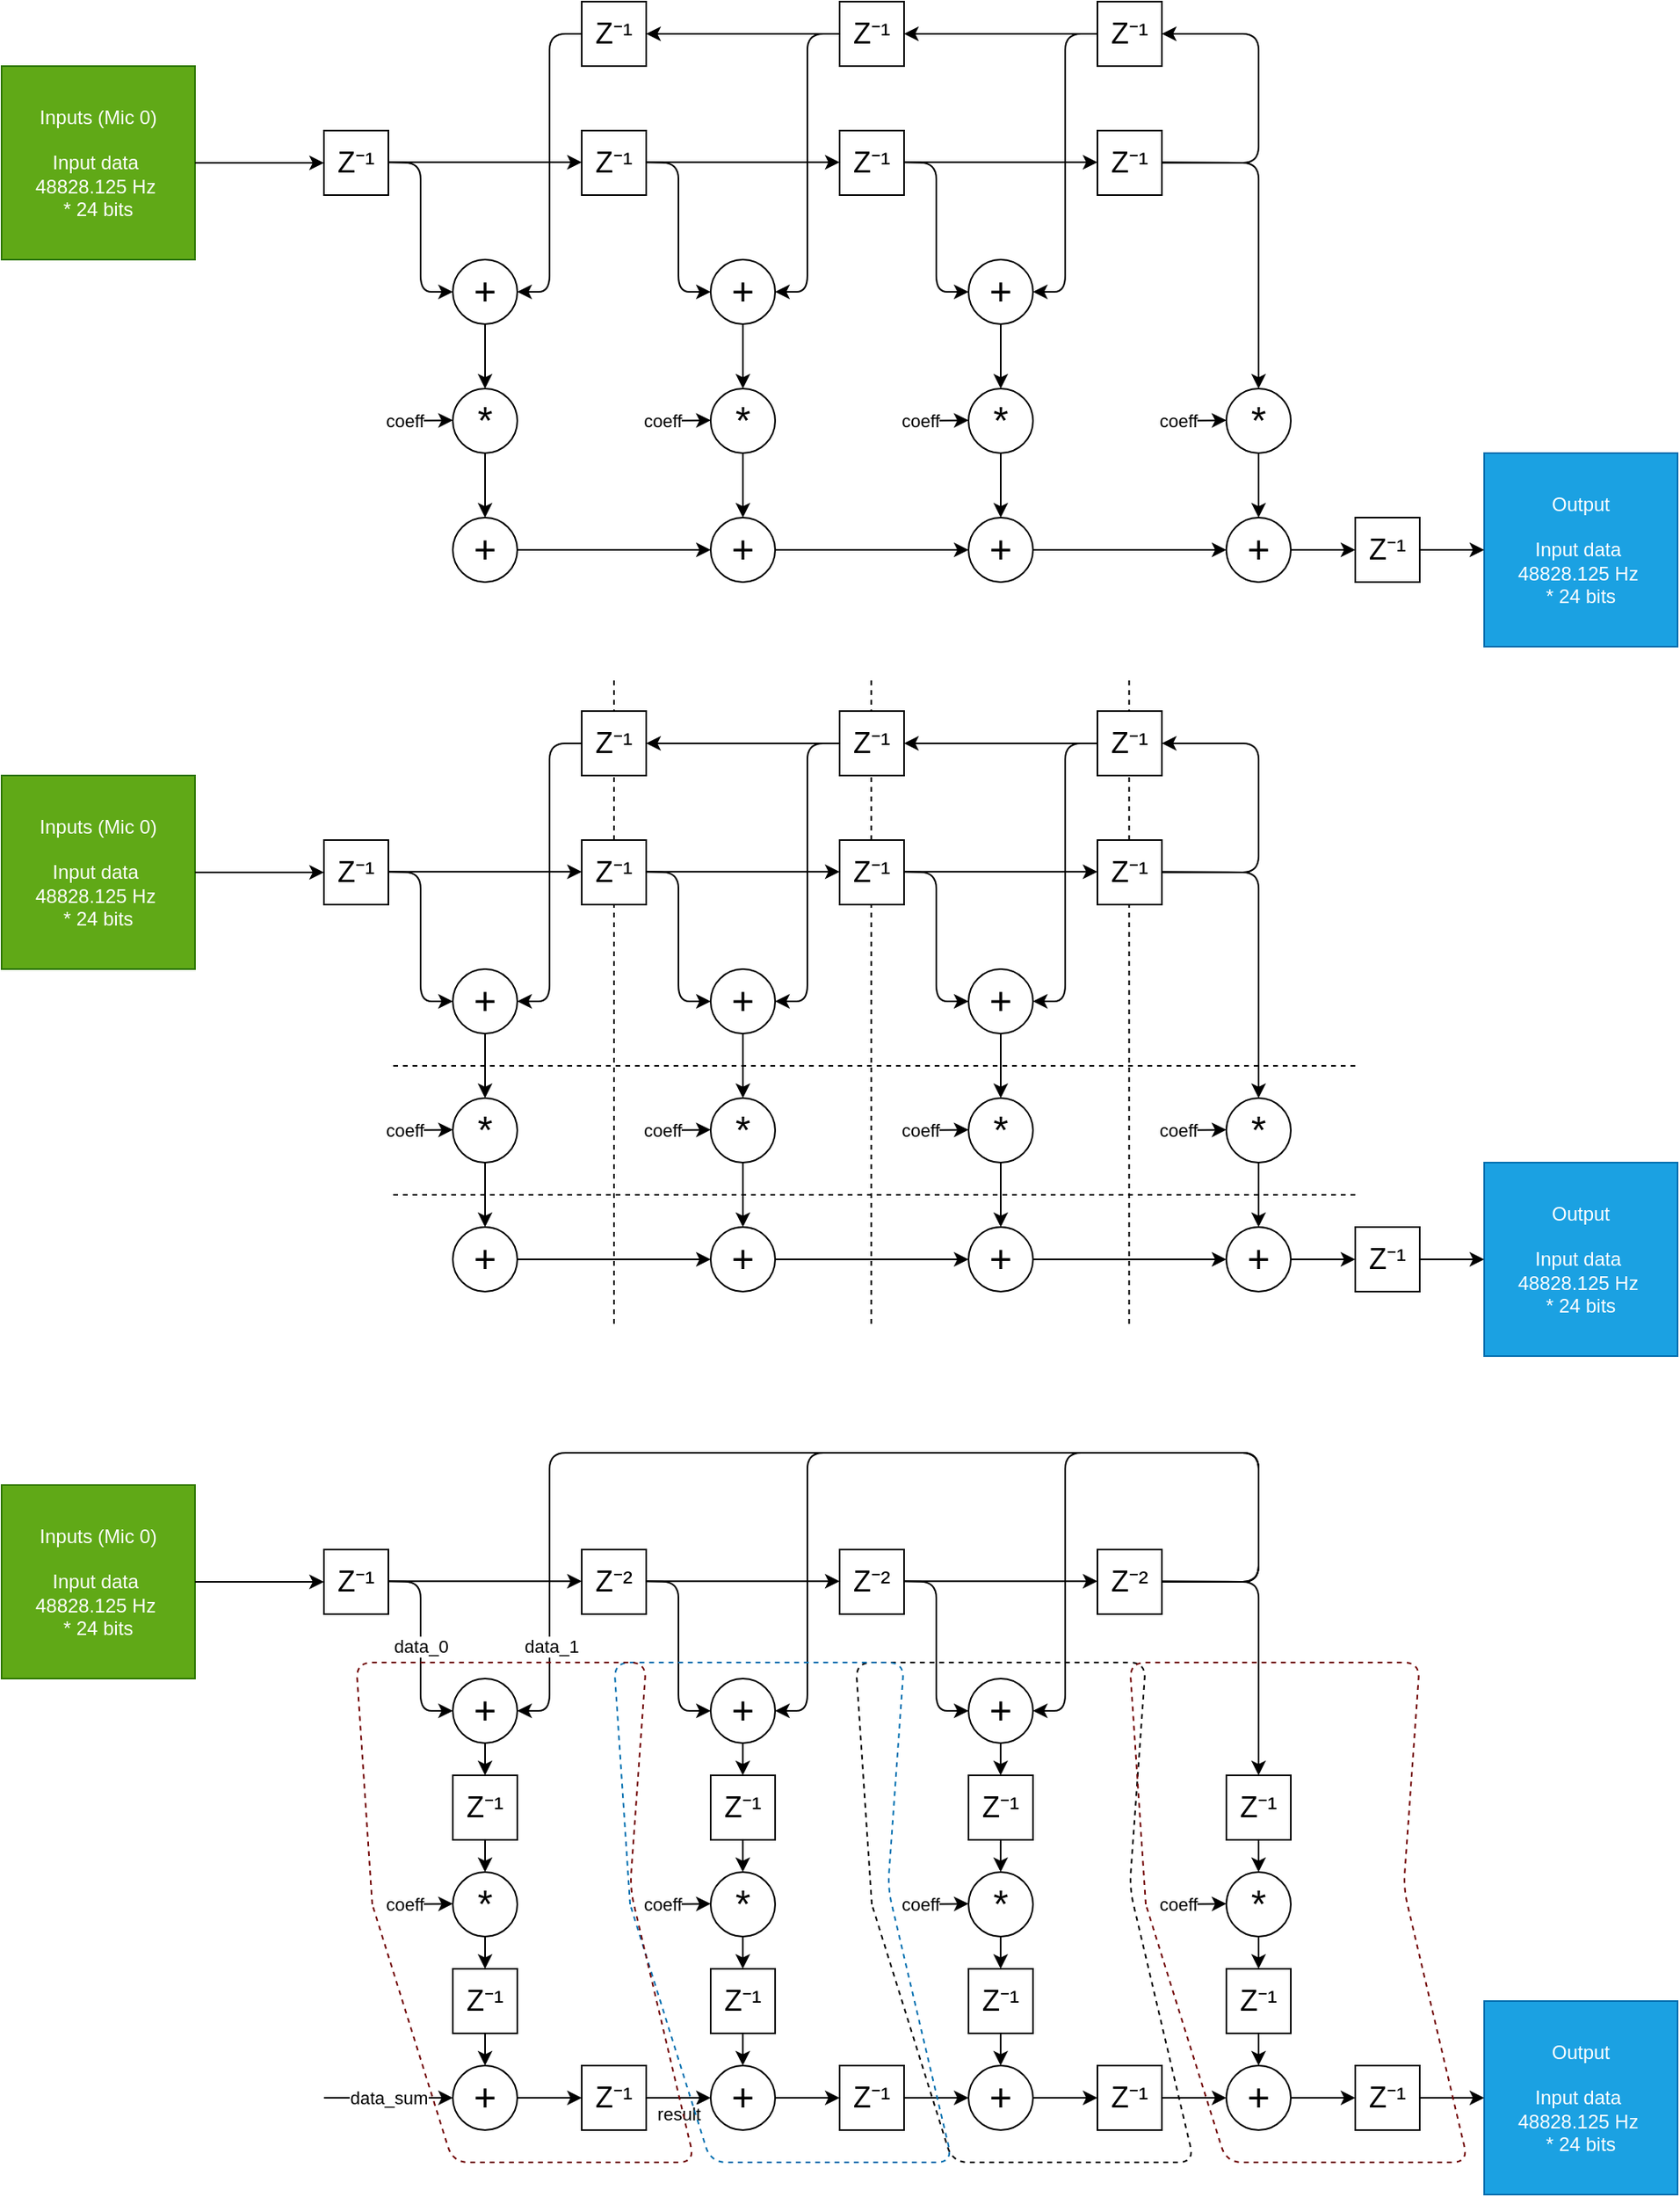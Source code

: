 <mxfile>
    <diagram id="qjmv8tM_1_eJ6cXmpRrI" name="Page-1">
        <mxGraphModel dx="749" dy="1437" grid="1" gridSize="10" guides="1" tooltips="1" connect="1" arrows="1" fold="1" page="1" pageScale="1" pageWidth="1169" pageHeight="827" math="0" shadow="0">
            <root>
                <mxCell id="0"/>
                <mxCell id="1" parent="0"/>
                <mxCell id="288" value="" style="endArrow=none;dashed=1;html=1;strokeColor=light-dark(#000000,#FF0000);" parent="1" edge="1">
                    <mxGeometry width="50" height="50" relative="1" as="geometry">
                        <mxPoint x="779.68" y="20" as="sourcePoint"/>
                        <mxPoint x="779.68" y="-380" as="targetPoint"/>
                    </mxGeometry>
                </mxCell>
                <mxCell id="287" value="" style="endArrow=none;dashed=1;html=1;strokeColor=light-dark(#000000,#FF0000);" parent="1" edge="1">
                    <mxGeometry width="50" height="50" relative="1" as="geometry">
                        <mxPoint x="619.68" y="20" as="sourcePoint"/>
                        <mxPoint x="619.68" y="-380" as="targetPoint"/>
                    </mxGeometry>
                </mxCell>
                <mxCell id="285" value="" style="endArrow=none;dashed=1;html=1;strokeColor=light-dark(#000000,#FF0000);" parent="1" edge="1">
                    <mxGeometry width="50" height="50" relative="1" as="geometry">
                        <mxPoint x="460" y="20" as="sourcePoint"/>
                        <mxPoint x="460" y="-380" as="targetPoint"/>
                    </mxGeometry>
                </mxCell>
                <mxCell id="27" value="Inputs (Mic 0)&lt;br&gt;&lt;br&gt;&lt;span style=&quot;&quot;&gt;Input data&amp;nbsp;&lt;/span&gt;&lt;br style=&quot;&quot;&gt;&lt;span style=&quot;&quot;&gt;48828.125 Hz&amp;nbsp;&lt;br&gt;&lt;/span&gt;&lt;span style=&quot;&quot;&gt;* 24 bits&lt;/span&gt;" style="rounded=0;whiteSpace=wrap;html=1;fillColor=#60a917;fontColor=#ffffff;strokeColor=#2D7600;" parent="1" vertex="1">
                    <mxGeometry x="80" y="-760" width="120" height="120" as="geometry"/>
                </mxCell>
                <mxCell id="28" value="" style="endArrow=classic;html=1;" parent="1" edge="1">
                    <mxGeometry width="50" height="50" relative="1" as="geometry">
                        <mxPoint x="200" y="-700" as="sourcePoint"/>
                        <mxPoint x="280" y="-700" as="targetPoint"/>
                    </mxGeometry>
                </mxCell>
                <mxCell id="29" value="&lt;font style=&quot;font-size: 18px;&quot;&gt;Z⁻¹&lt;/font&gt;" style="whiteSpace=wrap;html=1;aspect=fixed;fontSize=12;" parent="1" vertex="1">
                    <mxGeometry x="280" y="-720" width="40" height="40" as="geometry"/>
                </mxCell>
                <mxCell id="36" value="" style="edgeStyle=none;html=1;" parent="1" source="30" target="34" edge="1">
                    <mxGeometry relative="1" as="geometry"/>
                </mxCell>
                <mxCell id="30" value="&lt;font style=&quot;font-size: 24px;&quot;&gt;+&lt;/font&gt;" style="ellipse;whiteSpace=wrap;html=1;aspect=fixed;" parent="1" vertex="1">
                    <mxGeometry x="360" y="-640" width="40" height="40" as="geometry"/>
                </mxCell>
                <mxCell id="32" value="" style="endArrow=classic;html=1;" parent="1" edge="1">
                    <mxGeometry width="50" height="50" relative="1" as="geometry">
                        <mxPoint x="320" y="-700.34" as="sourcePoint"/>
                        <mxPoint x="440" y="-700.34" as="targetPoint"/>
                    </mxGeometry>
                </mxCell>
                <mxCell id="33" value="" style="endArrow=classic;html=1;entryX=0;entryY=0.5;entryDx=0;entryDy=0;" parent="1" target="30" edge="1">
                    <mxGeometry width="50" height="50" relative="1" as="geometry">
                        <mxPoint x="320" y="-700.34" as="sourcePoint"/>
                        <mxPoint x="440" y="-700.34" as="targetPoint"/>
                        <Array as="points">
                            <mxPoint x="340" y="-700"/>
                            <mxPoint x="340" y="-620"/>
                        </Array>
                    </mxGeometry>
                </mxCell>
                <mxCell id="98" value="" style="edgeStyle=none;html=1;" parent="1" source="34" target="94" edge="1">
                    <mxGeometry relative="1" as="geometry"/>
                </mxCell>
                <mxCell id="34" value="&lt;font style=&quot;font-size: 24px;&quot;&gt;*&lt;/font&gt;" style="ellipse;whiteSpace=wrap;html=1;aspect=fixed;" parent="1" vertex="1">
                    <mxGeometry x="360" y="-560" width="40" height="40" as="geometry"/>
                </mxCell>
                <mxCell id="35" value="coeff" style="endArrow=classic;html=1;" parent="1" edge="1">
                    <mxGeometry x="-0.5" width="50" height="50" relative="1" as="geometry">
                        <mxPoint x="320" y="-540" as="sourcePoint"/>
                        <mxPoint x="360" y="-540.34" as="targetPoint"/>
                        <mxPoint as="offset"/>
                    </mxGeometry>
                </mxCell>
                <mxCell id="37" value="&lt;font style=&quot;font-size: 18px;&quot;&gt;Z⁻¹&lt;/font&gt;" style="whiteSpace=wrap;html=1;aspect=fixed;fontSize=12;" parent="1" vertex="1">
                    <mxGeometry x="440" y="-720" width="40" height="40" as="geometry"/>
                </mxCell>
                <mxCell id="39" style="edgeStyle=none;html=1;entryX=1;entryY=0.5;entryDx=0;entryDy=0;" parent="1" source="38" target="30" edge="1">
                    <mxGeometry relative="1" as="geometry">
                        <Array as="points">
                            <mxPoint x="420" y="-780"/>
                            <mxPoint x="420" y="-620"/>
                        </Array>
                    </mxGeometry>
                </mxCell>
                <mxCell id="38" value="&lt;font style=&quot;font-size: 18px;&quot;&gt;Z⁻¹&lt;/font&gt;" style="whiteSpace=wrap;html=1;aspect=fixed;fontSize=12;" parent="1" vertex="1">
                    <mxGeometry x="440" y="-800" width="40" height="40" as="geometry"/>
                </mxCell>
                <mxCell id="52" value="" style="edgeStyle=none;html=1;" parent="1" source="53" target="56" edge="1">
                    <mxGeometry relative="1" as="geometry"/>
                </mxCell>
                <mxCell id="53" value="&lt;font style=&quot;font-size: 24px;&quot;&gt;+&lt;/font&gt;" style="ellipse;whiteSpace=wrap;html=1;aspect=fixed;" parent="1" vertex="1">
                    <mxGeometry x="520" y="-640" width="40" height="40" as="geometry"/>
                </mxCell>
                <mxCell id="54" value="" style="endArrow=classic;html=1;" parent="1" edge="1">
                    <mxGeometry width="50" height="50" relative="1" as="geometry">
                        <mxPoint x="480" y="-700.34" as="sourcePoint"/>
                        <mxPoint x="600" y="-700.34" as="targetPoint"/>
                    </mxGeometry>
                </mxCell>
                <mxCell id="55" value="" style="endArrow=classic;html=1;entryX=0;entryY=0.5;entryDx=0;entryDy=0;" parent="1" target="53" edge="1">
                    <mxGeometry width="50" height="50" relative="1" as="geometry">
                        <mxPoint x="480" y="-700.34" as="sourcePoint"/>
                        <mxPoint x="600" y="-700.34" as="targetPoint"/>
                        <Array as="points">
                            <mxPoint x="500" y="-700"/>
                            <mxPoint x="500" y="-620"/>
                        </Array>
                    </mxGeometry>
                </mxCell>
                <mxCell id="97" value="" style="edgeStyle=none;html=1;" parent="1" source="56" target="93" edge="1">
                    <mxGeometry relative="1" as="geometry"/>
                </mxCell>
                <mxCell id="56" value="&lt;font style=&quot;font-size: 24px;&quot;&gt;*&lt;/font&gt;" style="ellipse;whiteSpace=wrap;html=1;aspect=fixed;" parent="1" vertex="1">
                    <mxGeometry x="520" y="-560" width="40" height="40" as="geometry"/>
                </mxCell>
                <mxCell id="57" value="coeff" style="endArrow=classic;html=1;" parent="1" edge="1">
                    <mxGeometry x="-0.5" width="50" height="50" relative="1" as="geometry">
                        <mxPoint x="480" y="-540" as="sourcePoint"/>
                        <mxPoint x="520" y="-540.34" as="targetPoint"/>
                        <mxPoint as="offset"/>
                    </mxGeometry>
                </mxCell>
                <mxCell id="58" value="&lt;font style=&quot;font-size: 18px;&quot;&gt;Z⁻¹&lt;/font&gt;" style="whiteSpace=wrap;html=1;aspect=fixed;fontSize=12;" parent="1" vertex="1">
                    <mxGeometry x="600" y="-720" width="40" height="40" as="geometry"/>
                </mxCell>
                <mxCell id="59" style="edgeStyle=none;html=1;entryX=1;entryY=0.5;entryDx=0;entryDy=0;" parent="1" source="60" target="53" edge="1">
                    <mxGeometry relative="1" as="geometry">
                        <Array as="points">
                            <mxPoint x="580" y="-780"/>
                            <mxPoint x="580" y="-620"/>
                        </Array>
                    </mxGeometry>
                </mxCell>
                <mxCell id="60" value="&lt;font style=&quot;font-size: 18px;&quot;&gt;Z⁻¹&lt;/font&gt;" style="whiteSpace=wrap;html=1;aspect=fixed;fontSize=12;" parent="1" vertex="1">
                    <mxGeometry x="600" y="-800" width="40" height="40" as="geometry"/>
                </mxCell>
                <mxCell id="61" value="" style="endArrow=classic;html=1;" parent="1" edge="1">
                    <mxGeometry width="50" height="50" relative="1" as="geometry">
                        <mxPoint x="600" y="-780" as="sourcePoint"/>
                        <mxPoint x="480" y="-780" as="targetPoint"/>
                    </mxGeometry>
                </mxCell>
                <mxCell id="62" value="" style="edgeStyle=none;html=1;" parent="1" source="63" target="66" edge="1">
                    <mxGeometry relative="1" as="geometry"/>
                </mxCell>
                <mxCell id="63" value="&lt;font style=&quot;font-size: 24px;&quot;&gt;+&lt;/font&gt;" style="ellipse;whiteSpace=wrap;html=1;aspect=fixed;" parent="1" vertex="1">
                    <mxGeometry x="680" y="-640" width="40" height="40" as="geometry"/>
                </mxCell>
                <mxCell id="64" value="" style="endArrow=classic;html=1;" parent="1" edge="1">
                    <mxGeometry width="50" height="50" relative="1" as="geometry">
                        <mxPoint x="640" y="-700.34" as="sourcePoint"/>
                        <mxPoint x="760" y="-700.34" as="targetPoint"/>
                    </mxGeometry>
                </mxCell>
                <mxCell id="65" value="" style="endArrow=classic;html=1;entryX=0;entryY=0.5;entryDx=0;entryDy=0;" parent="1" target="63" edge="1">
                    <mxGeometry width="50" height="50" relative="1" as="geometry">
                        <mxPoint x="640" y="-700.34" as="sourcePoint"/>
                        <mxPoint x="760" y="-700.34" as="targetPoint"/>
                        <Array as="points">
                            <mxPoint x="660" y="-700"/>
                            <mxPoint x="660" y="-620"/>
                        </Array>
                    </mxGeometry>
                </mxCell>
                <mxCell id="96" value="" style="edgeStyle=none;html=1;" parent="1" source="66" target="95" edge="1">
                    <mxGeometry relative="1" as="geometry"/>
                </mxCell>
                <mxCell id="66" value="&lt;font style=&quot;font-size: 24px;&quot;&gt;*&lt;/font&gt;" style="ellipse;whiteSpace=wrap;html=1;aspect=fixed;" parent="1" vertex="1">
                    <mxGeometry x="680" y="-560" width="40" height="40" as="geometry"/>
                </mxCell>
                <mxCell id="67" value="coeff" style="endArrow=classic;html=1;" parent="1" edge="1">
                    <mxGeometry x="-0.5" width="50" height="50" relative="1" as="geometry">
                        <mxPoint x="640" y="-540" as="sourcePoint"/>
                        <mxPoint x="680" y="-540.34" as="targetPoint"/>
                        <mxPoint as="offset"/>
                    </mxGeometry>
                </mxCell>
                <mxCell id="68" value="&lt;font style=&quot;font-size: 18px;&quot;&gt;Z⁻¹&lt;/font&gt;" style="whiteSpace=wrap;html=1;aspect=fixed;fontSize=12;" parent="1" vertex="1">
                    <mxGeometry x="760" y="-720" width="40" height="40" as="geometry"/>
                </mxCell>
                <mxCell id="69" style="edgeStyle=none;html=1;entryX=1;entryY=0.5;entryDx=0;entryDy=0;" parent="1" source="70" target="63" edge="1">
                    <mxGeometry relative="1" as="geometry">
                        <Array as="points">
                            <mxPoint x="740" y="-780"/>
                            <mxPoint x="740" y="-620"/>
                        </Array>
                    </mxGeometry>
                </mxCell>
                <mxCell id="70" value="&lt;font style=&quot;font-size: 18px;&quot;&gt;Z⁻¹&lt;/font&gt;" style="whiteSpace=wrap;html=1;aspect=fixed;fontSize=12;" parent="1" vertex="1">
                    <mxGeometry x="760" y="-800" width="40" height="40" as="geometry"/>
                </mxCell>
                <mxCell id="71" value="" style="endArrow=classic;html=1;" parent="1" edge="1">
                    <mxGeometry width="50" height="50" relative="1" as="geometry">
                        <mxPoint x="760" y="-780" as="sourcePoint"/>
                        <mxPoint x="640" y="-780" as="targetPoint"/>
                    </mxGeometry>
                </mxCell>
                <mxCell id="72" value="" style="edgeStyle=none;html=1;exitX=1;exitY=0.5;exitDx=0;exitDy=0;" parent="1" source="68" target="76" edge="1">
                    <mxGeometry relative="1" as="geometry">
                        <mxPoint x="860" y="-600" as="sourcePoint"/>
                        <Array as="points">
                            <mxPoint x="860" y="-700"/>
                        </Array>
                    </mxGeometry>
                </mxCell>
                <mxCell id="74" value="" style="endArrow=classic;html=1;entryX=1;entryY=0.5;entryDx=0;entryDy=0;" parent="1" target="70" edge="1">
                    <mxGeometry width="50" height="50" relative="1" as="geometry">
                        <mxPoint x="800" y="-700.34" as="sourcePoint"/>
                        <mxPoint x="810" y="-770" as="targetPoint"/>
                        <Array as="points">
                            <mxPoint x="860" y="-700"/>
                            <mxPoint x="860" y="-780"/>
                        </Array>
                    </mxGeometry>
                </mxCell>
                <mxCell id="162" value="" style="edgeStyle=none;html=1;" parent="1" source="76" target="158" edge="1">
                    <mxGeometry relative="1" as="geometry"/>
                </mxCell>
                <mxCell id="76" value="&lt;font style=&quot;font-size: 24px;&quot;&gt;*&lt;/font&gt;" style="ellipse;whiteSpace=wrap;html=1;aspect=fixed;" parent="1" vertex="1">
                    <mxGeometry x="840" y="-560" width="40" height="40" as="geometry"/>
                </mxCell>
                <mxCell id="77" value="coeff" style="endArrow=classic;html=1;" parent="1" edge="1">
                    <mxGeometry x="-0.5" width="50" height="50" relative="1" as="geometry">
                        <mxPoint x="800" y="-540" as="sourcePoint"/>
                        <mxPoint x="840" y="-540.34" as="targetPoint"/>
                        <mxPoint as="offset"/>
                    </mxGeometry>
                </mxCell>
                <mxCell id="160" style="edgeStyle=none;html=1;entryX=0;entryY=0.5;entryDx=0;entryDy=0;" parent="1" source="93" target="95" edge="1">
                    <mxGeometry relative="1" as="geometry"/>
                </mxCell>
                <mxCell id="93" value="&lt;font style=&quot;font-size: 24px;&quot;&gt;+&lt;/font&gt;" style="ellipse;whiteSpace=wrap;html=1;aspect=fixed;" parent="1" vertex="1">
                    <mxGeometry x="520" y="-480" width="40" height="40" as="geometry"/>
                </mxCell>
                <mxCell id="159" style="edgeStyle=none;html=1;entryX=0;entryY=0.5;entryDx=0;entryDy=0;" parent="1" source="94" target="93" edge="1">
                    <mxGeometry relative="1" as="geometry"/>
                </mxCell>
                <mxCell id="94" value="&lt;font style=&quot;font-size: 24px;&quot;&gt;+&lt;/font&gt;" style="ellipse;whiteSpace=wrap;html=1;aspect=fixed;" parent="1" vertex="1">
                    <mxGeometry x="360" y="-480" width="40" height="40" as="geometry"/>
                </mxCell>
                <mxCell id="161" style="edgeStyle=none;html=1;entryX=0;entryY=0.5;entryDx=0;entryDy=0;" parent="1" source="95" target="158" edge="1">
                    <mxGeometry relative="1" as="geometry"/>
                </mxCell>
                <mxCell id="95" value="&lt;font style=&quot;font-size: 24px;&quot;&gt;+&lt;/font&gt;" style="ellipse;whiteSpace=wrap;html=1;aspect=fixed;" parent="1" vertex="1">
                    <mxGeometry x="680" y="-480" width="40" height="40" as="geometry"/>
                </mxCell>
                <mxCell id="102" value="Output&lt;br&gt;&lt;br&gt;&lt;span style=&quot;&quot;&gt;Input data&amp;nbsp;&lt;/span&gt;&lt;br style=&quot;&quot;&gt;&lt;span style=&quot;&quot;&gt;48828.125 Hz&amp;nbsp;&lt;br&gt;&lt;/span&gt;&lt;span style=&quot;&quot;&gt;* 24 bits&lt;/span&gt;" style="rounded=0;whiteSpace=wrap;html=1;fillColor=#1ba1e2;fontColor=#ffffff;strokeColor=#006EAF;" parent="1" vertex="1">
                    <mxGeometry x="1000" y="-520" width="120" height="120" as="geometry"/>
                </mxCell>
                <mxCell id="165" value="" style="edgeStyle=none;html=1;" parent="1" source="158" target="164" edge="1">
                    <mxGeometry relative="1" as="geometry"/>
                </mxCell>
                <mxCell id="158" value="&lt;font style=&quot;font-size: 24px;&quot;&gt;+&lt;/font&gt;" style="ellipse;whiteSpace=wrap;html=1;aspect=fixed;" parent="1" vertex="1">
                    <mxGeometry x="840" y="-480" width="40" height="40" as="geometry"/>
                </mxCell>
                <mxCell id="166" value="" style="edgeStyle=none;html=1;" parent="1" source="164" target="102" edge="1">
                    <mxGeometry relative="1" as="geometry"/>
                </mxCell>
                <mxCell id="164" value="&lt;font style=&quot;font-size: 18px;&quot;&gt;Z⁻¹&lt;/font&gt;" style="whiteSpace=wrap;html=1;aspect=fixed;fontSize=12;" parent="1" vertex="1">
                    <mxGeometry x="920" y="-480" width="40" height="40" as="geometry"/>
                </mxCell>
                <mxCell id="167" value="Inputs (Mic 0)&lt;br&gt;&lt;br&gt;&lt;span style=&quot;&quot;&gt;Input data&amp;nbsp;&lt;/span&gt;&lt;br style=&quot;&quot;&gt;&lt;span style=&quot;&quot;&gt;48828.125 Hz&amp;nbsp;&lt;br&gt;&lt;/span&gt;&lt;span style=&quot;&quot;&gt;* 24 bits&lt;/span&gt;" style="rounded=0;whiteSpace=wrap;html=1;fillColor=#60a917;fontColor=#ffffff;strokeColor=#2D7600;" parent="1" vertex="1">
                    <mxGeometry x="80" y="120" width="120" height="120" as="geometry"/>
                </mxCell>
                <mxCell id="168" value="" style="endArrow=classic;html=1;" parent="1" edge="1">
                    <mxGeometry width="50" height="50" relative="1" as="geometry">
                        <mxPoint x="200" y="180" as="sourcePoint"/>
                        <mxPoint x="280" y="180" as="targetPoint"/>
                    </mxGeometry>
                </mxCell>
                <mxCell id="169" value="&lt;font style=&quot;font-size: 18px;&quot;&gt;Z⁻¹&lt;/font&gt;" style="whiteSpace=wrap;html=1;aspect=fixed;fontSize=12;" parent="1" vertex="1">
                    <mxGeometry x="280" y="160" width="40" height="40" as="geometry"/>
                </mxCell>
                <mxCell id="300" value="" style="edgeStyle=none;html=1;" parent="1" source="171" target="292" edge="1">
                    <mxGeometry relative="1" as="geometry"/>
                </mxCell>
                <mxCell id="171" value="&lt;font style=&quot;font-size: 24px;&quot;&gt;+&lt;/font&gt;" style="ellipse;whiteSpace=wrap;html=1;aspect=fixed;" parent="1" vertex="1">
                    <mxGeometry x="360" y="240" width="40" height="40" as="geometry"/>
                </mxCell>
                <mxCell id="172" value="" style="endArrow=classic;html=1;" parent="1" edge="1">
                    <mxGeometry width="50" height="50" relative="1" as="geometry">
                        <mxPoint x="320" y="179.66" as="sourcePoint"/>
                        <mxPoint x="440" y="179.66" as="targetPoint"/>
                    </mxGeometry>
                </mxCell>
                <mxCell id="173" value="data_0" style="endArrow=classic;html=1;entryX=0;entryY=0.5;entryDx=0;entryDy=0;" parent="1" target="171" edge="1">
                    <mxGeometry width="50" height="50" relative="1" as="geometry">
                        <mxPoint x="320" y="179.66" as="sourcePoint"/>
                        <mxPoint x="440" y="179.66" as="targetPoint"/>
                        <Array as="points">
                            <mxPoint x="340" y="180"/>
                            <mxPoint x="340" y="260"/>
                        </Array>
                    </mxGeometry>
                </mxCell>
                <mxCell id="303" style="edgeStyle=none;html=1;entryX=0.5;entryY=0;entryDx=0;entryDy=0;" parent="1" source="175" target="296" edge="1">
                    <mxGeometry relative="1" as="geometry"/>
                </mxCell>
                <mxCell id="175" value="&lt;font style=&quot;font-size: 24px;&quot;&gt;*&lt;/font&gt;" style="ellipse;whiteSpace=wrap;html=1;aspect=fixed;" parent="1" vertex="1">
                    <mxGeometry x="360" y="360" width="40" height="40" as="geometry"/>
                </mxCell>
                <mxCell id="176" value="coeff" style="endArrow=classic;html=1;" parent="1" edge="1">
                    <mxGeometry x="-0.5" width="50" height="50" relative="1" as="geometry">
                        <mxPoint x="320" y="380" as="sourcePoint"/>
                        <mxPoint x="360" y="379.66" as="targetPoint"/>
                        <mxPoint as="offset"/>
                    </mxGeometry>
                </mxCell>
                <mxCell id="181" value="&lt;font style=&quot;font-size: 24px;&quot;&gt;+&lt;/font&gt;" style="ellipse;whiteSpace=wrap;html=1;aspect=fixed;" parent="1" vertex="1">
                    <mxGeometry x="520" y="240" width="40" height="40" as="geometry"/>
                </mxCell>
                <mxCell id="182" value="" style="endArrow=classic;html=1;" parent="1" edge="1">
                    <mxGeometry width="50" height="50" relative="1" as="geometry">
                        <mxPoint x="480" y="179.66" as="sourcePoint"/>
                        <mxPoint x="600" y="179.66" as="targetPoint"/>
                    </mxGeometry>
                </mxCell>
                <mxCell id="183" value="" style="endArrow=classic;html=1;entryX=0;entryY=0.5;entryDx=0;entryDy=0;" parent="1" target="181" edge="1">
                    <mxGeometry width="50" height="50" relative="1" as="geometry">
                        <mxPoint x="480" y="179.66" as="sourcePoint"/>
                        <mxPoint x="600" y="179.66" as="targetPoint"/>
                        <Array as="points">
                            <mxPoint x="500" y="180"/>
                            <mxPoint x="500" y="260"/>
                        </Array>
                    </mxGeometry>
                </mxCell>
                <mxCell id="185" value="&lt;font style=&quot;font-size: 24px;&quot;&gt;*&lt;/font&gt;" style="ellipse;whiteSpace=wrap;html=1;aspect=fixed;" parent="1" vertex="1">
                    <mxGeometry x="520" y="360" width="40" height="40" as="geometry"/>
                </mxCell>
                <mxCell id="186" value="coeff" style="endArrow=classic;html=1;" parent="1" edge="1">
                    <mxGeometry x="-0.5" width="50" height="50" relative="1" as="geometry">
                        <mxPoint x="480" y="380" as="sourcePoint"/>
                        <mxPoint x="520" y="379.66" as="targetPoint"/>
                        <mxPoint as="offset"/>
                    </mxGeometry>
                </mxCell>
                <mxCell id="192" value="&lt;font style=&quot;font-size: 24px;&quot;&gt;+&lt;/font&gt;" style="ellipse;whiteSpace=wrap;html=1;aspect=fixed;" parent="1" vertex="1">
                    <mxGeometry x="680" y="240" width="40" height="40" as="geometry"/>
                </mxCell>
                <mxCell id="193" value="" style="endArrow=classic;html=1;" parent="1" edge="1">
                    <mxGeometry width="50" height="50" relative="1" as="geometry">
                        <mxPoint x="640" y="179.66" as="sourcePoint"/>
                        <mxPoint x="760" y="179.66" as="targetPoint"/>
                    </mxGeometry>
                </mxCell>
                <mxCell id="194" value="" style="endArrow=classic;html=1;entryX=0;entryY=0.5;entryDx=0;entryDy=0;" parent="1" target="192" edge="1">
                    <mxGeometry width="50" height="50" relative="1" as="geometry">
                        <mxPoint x="640" y="179.66" as="sourcePoint"/>
                        <mxPoint x="760" y="179.66" as="targetPoint"/>
                        <Array as="points">
                            <mxPoint x="660" y="180"/>
                            <mxPoint x="660" y="260"/>
                        </Array>
                    </mxGeometry>
                </mxCell>
                <mxCell id="196" value="&lt;font style=&quot;font-size: 24px;&quot;&gt;*&lt;/font&gt;" style="ellipse;whiteSpace=wrap;html=1;aspect=fixed;" parent="1" vertex="1">
                    <mxGeometry x="680" y="360" width="40" height="40" as="geometry"/>
                </mxCell>
                <mxCell id="197" value="coeff" style="endArrow=classic;html=1;" parent="1" edge="1">
                    <mxGeometry x="-0.5" width="50" height="50" relative="1" as="geometry">
                        <mxPoint x="640" y="380" as="sourcePoint"/>
                        <mxPoint x="680" y="379.66" as="targetPoint"/>
                        <mxPoint as="offset"/>
                    </mxGeometry>
                </mxCell>
                <mxCell id="202" value="" style="edgeStyle=none;html=1;exitX=1;exitY=0.5;exitDx=0;exitDy=0;" parent="1" edge="1">
                    <mxGeometry relative="1" as="geometry">
                        <mxPoint x="800" y="180" as="sourcePoint"/>
                        <Array as="points">
                            <mxPoint x="860" y="180"/>
                        </Array>
                        <mxPoint x="860" y="300" as="targetPoint"/>
                    </mxGeometry>
                </mxCell>
                <mxCell id="203" value="" style="endArrow=classic;html=1;entryX=1;entryY=0.5;entryDx=0;entryDy=0;" parent="1" target="171" edge="1">
                    <mxGeometry width="50" height="50" relative="1" as="geometry">
                        <mxPoint x="800" y="179.66" as="sourcePoint"/>
                        <mxPoint x="800" y="100" as="targetPoint"/>
                        <Array as="points">
                            <mxPoint x="860" y="180"/>
                            <mxPoint x="860" y="100"/>
                            <mxPoint x="420" y="100"/>
                            <mxPoint x="420" y="260"/>
                        </Array>
                    </mxGeometry>
                </mxCell>
                <mxCell id="322" value="data_1" style="edgeLabel;html=1;align=center;verticalAlign=middle;resizable=0;points=[];" vertex="1" connectable="0" parent="203">
                    <mxGeometry x="0.841" y="1" relative="1" as="geometry">
                        <mxPoint as="offset"/>
                    </mxGeometry>
                </mxCell>
                <mxCell id="307" style="edgeStyle=none;html=1;entryX=0.5;entryY=0;entryDx=0;entryDy=0;" parent="1" source="205" target="299" edge="1">
                    <mxGeometry relative="1" as="geometry"/>
                </mxCell>
                <mxCell id="205" value="&lt;font style=&quot;font-size: 24px;&quot;&gt;*&lt;/font&gt;" style="ellipse;whiteSpace=wrap;html=1;aspect=fixed;" parent="1" vertex="1">
                    <mxGeometry x="840" y="360" width="40" height="40" as="geometry"/>
                </mxCell>
                <mxCell id="206" value="coeff" style="endArrow=classic;html=1;" parent="1" edge="1">
                    <mxGeometry x="-0.5" width="50" height="50" relative="1" as="geometry">
                        <mxPoint x="800" y="380" as="sourcePoint"/>
                        <mxPoint x="840" y="379.66" as="targetPoint"/>
                        <mxPoint as="offset"/>
                    </mxGeometry>
                </mxCell>
                <mxCell id="226" value="" style="edgeStyle=none;html=1;" parent="1" source="208" target="220" edge="1">
                    <mxGeometry relative="1" as="geometry"/>
                </mxCell>
                <mxCell id="208" value="&lt;font style=&quot;font-size: 24px;&quot;&gt;+&lt;/font&gt;" style="ellipse;whiteSpace=wrap;html=1;aspect=fixed;" parent="1" vertex="1">
                    <mxGeometry x="520" y="480" width="40" height="40" as="geometry"/>
                </mxCell>
                <mxCell id="224" value="" style="edgeStyle=none;html=1;" parent="1" source="210" target="219" edge="1">
                    <mxGeometry relative="1" as="geometry"/>
                </mxCell>
                <mxCell id="210" value="&lt;font style=&quot;font-size: 24px;&quot;&gt;+&lt;/font&gt;" style="ellipse;whiteSpace=wrap;html=1;aspect=fixed;" parent="1" vertex="1">
                    <mxGeometry x="360" y="480" width="40" height="40" as="geometry"/>
                </mxCell>
                <mxCell id="228" value="" style="edgeStyle=none;html=1;" parent="1" source="212" target="221" edge="1">
                    <mxGeometry relative="1" as="geometry"/>
                </mxCell>
                <mxCell id="212" value="&lt;font style=&quot;font-size: 24px;&quot;&gt;+&lt;/font&gt;" style="ellipse;whiteSpace=wrap;html=1;aspect=fixed;" parent="1" vertex="1">
                    <mxGeometry x="680" y="480" width="40" height="40" as="geometry"/>
                </mxCell>
                <mxCell id="213" value="Output&lt;br&gt;&lt;br&gt;&lt;span style=&quot;&quot;&gt;Input data&amp;nbsp;&lt;/span&gt;&lt;br style=&quot;&quot;&gt;&lt;span style=&quot;&quot;&gt;48828.125 Hz&amp;nbsp;&lt;br&gt;&lt;/span&gt;&lt;span style=&quot;&quot;&gt;* 24 bits&lt;/span&gt;" style="rounded=0;whiteSpace=wrap;html=1;fillColor=#1ba1e2;fontColor=#ffffff;strokeColor=#006EAF;" parent="1" vertex="1">
                    <mxGeometry x="1000" y="440" width="120" height="120" as="geometry"/>
                </mxCell>
                <mxCell id="214" value="" style="edgeStyle=none;html=1;" parent="1" source="215" target="217" edge="1">
                    <mxGeometry relative="1" as="geometry"/>
                </mxCell>
                <mxCell id="215" value="&lt;font style=&quot;font-size: 24px;&quot;&gt;+&lt;/font&gt;" style="ellipse;whiteSpace=wrap;html=1;aspect=fixed;" parent="1" vertex="1">
                    <mxGeometry x="840" y="480" width="40" height="40" as="geometry"/>
                </mxCell>
                <mxCell id="216" value="" style="edgeStyle=none;html=1;" parent="1" source="217" edge="1">
                    <mxGeometry relative="1" as="geometry">
                        <mxPoint x="1000" y="500" as="targetPoint"/>
                    </mxGeometry>
                </mxCell>
                <mxCell id="217" value="&lt;font style=&quot;font-size: 18px;&quot;&gt;Z⁻¹&lt;/font&gt;" style="whiteSpace=wrap;html=1;aspect=fixed;fontSize=12;" parent="1" vertex="1">
                    <mxGeometry x="920" y="480" width="40" height="40" as="geometry"/>
                </mxCell>
                <mxCell id="218" value="&lt;font style=&quot;font-size: 18px;&quot;&gt;Z⁻²&lt;/font&gt;" style="whiteSpace=wrap;html=1;aspect=fixed;fontSize=12;" parent="1" vertex="1">
                    <mxGeometry x="440" y="160" width="40" height="40" as="geometry"/>
                </mxCell>
                <mxCell id="225" value="result" style="edgeStyle=none;html=1;" parent="1" source="219" target="208" edge="1">
                    <mxGeometry y="-10" relative="1" as="geometry">
                        <mxPoint as="offset"/>
                    </mxGeometry>
                </mxCell>
                <mxCell id="219" value="&lt;font style=&quot;font-size: 18px;&quot;&gt;Z⁻¹&lt;/font&gt;" style="whiteSpace=wrap;html=1;aspect=fixed;fontSize=12;" parent="1" vertex="1">
                    <mxGeometry x="440" y="480" width="40" height="40" as="geometry"/>
                </mxCell>
                <mxCell id="227" value="" style="edgeStyle=none;html=1;" parent="1" source="220" target="212" edge="1">
                    <mxGeometry relative="1" as="geometry"/>
                </mxCell>
                <mxCell id="220" value="&lt;font style=&quot;font-size: 18px;&quot;&gt;Z⁻¹&lt;/font&gt;" style="whiteSpace=wrap;html=1;aspect=fixed;fontSize=12;" parent="1" vertex="1">
                    <mxGeometry x="600" y="480" width="40" height="40" as="geometry"/>
                </mxCell>
                <mxCell id="229" value="" style="edgeStyle=none;html=1;" parent="1" source="221" target="215" edge="1">
                    <mxGeometry relative="1" as="geometry"/>
                </mxCell>
                <mxCell id="221" value="&lt;font style=&quot;font-size: 18px;&quot;&gt;Z⁻¹&lt;/font&gt;" style="whiteSpace=wrap;html=1;aspect=fixed;fontSize=12;" parent="1" vertex="1">
                    <mxGeometry x="760" y="480" width="40" height="40" as="geometry"/>
                </mxCell>
                <mxCell id="222" value="&lt;font style=&quot;font-size: 18px;&quot;&gt;Z⁻²&lt;/font&gt;" style="whiteSpace=wrap;html=1;aspect=fixed;fontSize=12;" parent="1" vertex="1">
                    <mxGeometry x="600" y="160" width="40" height="40" as="geometry"/>
                </mxCell>
                <mxCell id="230" style="edgeStyle=none;html=1;entryX=1;entryY=0.5;entryDx=0;entryDy=0;" parent="1" source="223" target="181" edge="1">
                    <mxGeometry relative="1" as="geometry">
                        <Array as="points">
                            <mxPoint x="860" y="180"/>
                            <mxPoint x="860" y="100"/>
                            <mxPoint x="580" y="100"/>
                            <mxPoint x="580" y="260"/>
                        </Array>
                    </mxGeometry>
                </mxCell>
                <mxCell id="231" style="edgeStyle=none;html=1;entryX=1;entryY=0.5;entryDx=0;entryDy=0;" parent="1" source="223" target="192" edge="1">
                    <mxGeometry relative="1" as="geometry">
                        <Array as="points">
                            <mxPoint x="860" y="180"/>
                            <mxPoint x="860" y="100"/>
                            <mxPoint x="740" y="100"/>
                            <mxPoint x="740" y="260"/>
                        </Array>
                    </mxGeometry>
                </mxCell>
                <mxCell id="223" value="&lt;font style=&quot;font-size: 18px;&quot;&gt;Z⁻²&lt;/font&gt;" style="whiteSpace=wrap;html=1;aspect=fixed;fontSize=12;" parent="1" vertex="1">
                    <mxGeometry x="760" y="160" width="40" height="40" as="geometry"/>
                </mxCell>
                <mxCell id="232" value="Inputs (Mic 0)&lt;br&gt;&lt;br&gt;&lt;span style=&quot;&quot;&gt;Input data&amp;nbsp;&lt;/span&gt;&lt;br style=&quot;&quot;&gt;&lt;span style=&quot;&quot;&gt;48828.125 Hz&amp;nbsp;&lt;br&gt;&lt;/span&gt;&lt;span style=&quot;&quot;&gt;* 24 bits&lt;/span&gt;" style="rounded=0;whiteSpace=wrap;html=1;fillColor=#60a917;fontColor=#ffffff;strokeColor=#2D7600;" parent="1" vertex="1">
                    <mxGeometry x="80" y="-320" width="120" height="120" as="geometry"/>
                </mxCell>
                <mxCell id="233" value="" style="endArrow=classic;html=1;" parent="1" edge="1">
                    <mxGeometry width="50" height="50" relative="1" as="geometry">
                        <mxPoint x="200" y="-260" as="sourcePoint"/>
                        <mxPoint x="280" y="-260" as="targetPoint"/>
                    </mxGeometry>
                </mxCell>
                <mxCell id="234" value="&lt;font style=&quot;font-size: 18px;&quot;&gt;Z⁻¹&lt;/font&gt;" style="whiteSpace=wrap;html=1;aspect=fixed;fontSize=12;" parent="1" vertex="1">
                    <mxGeometry x="280" y="-280" width="40" height="40" as="geometry"/>
                </mxCell>
                <mxCell id="235" value="" style="edgeStyle=none;html=1;" parent="1" source="236" target="240" edge="1">
                    <mxGeometry relative="1" as="geometry"/>
                </mxCell>
                <mxCell id="236" value="&lt;font style=&quot;font-size: 24px;&quot;&gt;+&lt;/font&gt;" style="ellipse;whiteSpace=wrap;html=1;aspect=fixed;" parent="1" vertex="1">
                    <mxGeometry x="360" y="-200" width="40" height="40" as="geometry"/>
                </mxCell>
                <mxCell id="237" value="" style="endArrow=classic;html=1;" parent="1" edge="1">
                    <mxGeometry width="50" height="50" relative="1" as="geometry">
                        <mxPoint x="320" y="-260.34" as="sourcePoint"/>
                        <mxPoint x="440" y="-260.34" as="targetPoint"/>
                    </mxGeometry>
                </mxCell>
                <mxCell id="238" value="" style="endArrow=classic;html=1;entryX=0;entryY=0.5;entryDx=0;entryDy=0;" parent="1" target="236" edge="1">
                    <mxGeometry width="50" height="50" relative="1" as="geometry">
                        <mxPoint x="320" y="-260.34" as="sourcePoint"/>
                        <mxPoint x="440" y="-260.34" as="targetPoint"/>
                        <Array as="points">
                            <mxPoint x="340" y="-260"/>
                            <mxPoint x="340" y="-180"/>
                        </Array>
                    </mxGeometry>
                </mxCell>
                <mxCell id="239" value="" style="edgeStyle=none;html=1;" parent="1" source="240" target="275" edge="1">
                    <mxGeometry relative="1" as="geometry"/>
                </mxCell>
                <mxCell id="240" value="&lt;font style=&quot;font-size: 24px;&quot;&gt;*&lt;/font&gt;" style="ellipse;whiteSpace=wrap;html=1;aspect=fixed;" parent="1" vertex="1">
                    <mxGeometry x="360" y="-120" width="40" height="40" as="geometry"/>
                </mxCell>
                <mxCell id="241" value="coeff" style="endArrow=classic;html=1;" parent="1" edge="1">
                    <mxGeometry x="-0.5" width="50" height="50" relative="1" as="geometry">
                        <mxPoint x="320" y="-100" as="sourcePoint"/>
                        <mxPoint x="360" y="-100.34" as="targetPoint"/>
                        <mxPoint as="offset"/>
                    </mxGeometry>
                </mxCell>
                <mxCell id="242" value="&lt;font style=&quot;font-size: 18px;&quot;&gt;Z⁻¹&lt;/font&gt;" style="whiteSpace=wrap;html=1;aspect=fixed;fontSize=12;" parent="1" vertex="1">
                    <mxGeometry x="440" y="-280" width="40" height="40" as="geometry"/>
                </mxCell>
                <mxCell id="243" style="edgeStyle=none;html=1;entryX=1;entryY=0.5;entryDx=0;entryDy=0;" parent="1" source="244" target="236" edge="1">
                    <mxGeometry relative="1" as="geometry">
                        <Array as="points">
                            <mxPoint x="420" y="-340"/>
                            <mxPoint x="420" y="-180"/>
                        </Array>
                    </mxGeometry>
                </mxCell>
                <mxCell id="244" value="&lt;font style=&quot;font-size: 18px;&quot;&gt;Z⁻¹&lt;/font&gt;" style="whiteSpace=wrap;html=1;aspect=fixed;fontSize=12;" parent="1" vertex="1">
                    <mxGeometry x="440" y="-360" width="40" height="40" as="geometry"/>
                </mxCell>
                <mxCell id="245" value="" style="edgeStyle=none;html=1;" parent="1" source="246" target="250" edge="1">
                    <mxGeometry relative="1" as="geometry"/>
                </mxCell>
                <mxCell id="246" value="&lt;font style=&quot;font-size: 24px;&quot;&gt;+&lt;/font&gt;" style="ellipse;whiteSpace=wrap;html=1;aspect=fixed;" parent="1" vertex="1">
                    <mxGeometry x="520" y="-200" width="40" height="40" as="geometry"/>
                </mxCell>
                <mxCell id="247" value="" style="endArrow=classic;html=1;" parent="1" edge="1">
                    <mxGeometry width="50" height="50" relative="1" as="geometry">
                        <mxPoint x="480" y="-260.34" as="sourcePoint"/>
                        <mxPoint x="600" y="-260.34" as="targetPoint"/>
                    </mxGeometry>
                </mxCell>
                <mxCell id="248" value="" style="endArrow=classic;html=1;entryX=0;entryY=0.5;entryDx=0;entryDy=0;" parent="1" target="246" edge="1">
                    <mxGeometry width="50" height="50" relative="1" as="geometry">
                        <mxPoint x="480" y="-260.34" as="sourcePoint"/>
                        <mxPoint x="600" y="-260.34" as="targetPoint"/>
                        <Array as="points">
                            <mxPoint x="500" y="-260"/>
                            <mxPoint x="500" y="-180"/>
                        </Array>
                    </mxGeometry>
                </mxCell>
                <mxCell id="249" value="" style="edgeStyle=none;html=1;" parent="1" source="250" target="273" edge="1">
                    <mxGeometry relative="1" as="geometry"/>
                </mxCell>
                <mxCell id="250" value="&lt;font style=&quot;font-size: 24px;&quot;&gt;*&lt;/font&gt;" style="ellipse;whiteSpace=wrap;html=1;aspect=fixed;" parent="1" vertex="1">
                    <mxGeometry x="520" y="-120" width="40" height="40" as="geometry"/>
                </mxCell>
                <mxCell id="251" value="coeff" style="endArrow=classic;html=1;" parent="1" edge="1">
                    <mxGeometry x="-0.5" width="50" height="50" relative="1" as="geometry">
                        <mxPoint x="480" y="-100" as="sourcePoint"/>
                        <mxPoint x="520" y="-100.34" as="targetPoint"/>
                        <mxPoint as="offset"/>
                    </mxGeometry>
                </mxCell>
                <mxCell id="252" value="&lt;font style=&quot;font-size: 18px;&quot;&gt;Z⁻¹&lt;/font&gt;" style="whiteSpace=wrap;html=1;aspect=fixed;fontSize=12;" parent="1" vertex="1">
                    <mxGeometry x="600" y="-280" width="40" height="40" as="geometry"/>
                </mxCell>
                <mxCell id="253" style="edgeStyle=none;html=1;entryX=1;entryY=0.5;entryDx=0;entryDy=0;" parent="1" source="254" target="246" edge="1">
                    <mxGeometry relative="1" as="geometry">
                        <Array as="points">
                            <mxPoint x="580" y="-340"/>
                            <mxPoint x="580" y="-180"/>
                        </Array>
                    </mxGeometry>
                </mxCell>
                <mxCell id="254" value="&lt;font style=&quot;font-size: 18px;&quot;&gt;Z⁻¹&lt;/font&gt;" style="whiteSpace=wrap;html=1;aspect=fixed;fontSize=12;" parent="1" vertex="1">
                    <mxGeometry x="600" y="-360" width="40" height="40" as="geometry"/>
                </mxCell>
                <mxCell id="255" value="" style="endArrow=classic;html=1;" parent="1" edge="1">
                    <mxGeometry width="50" height="50" relative="1" as="geometry">
                        <mxPoint x="600" y="-340" as="sourcePoint"/>
                        <mxPoint x="480" y="-340" as="targetPoint"/>
                    </mxGeometry>
                </mxCell>
                <mxCell id="256" value="" style="edgeStyle=none;html=1;" parent="1" source="257" target="261" edge="1">
                    <mxGeometry relative="1" as="geometry"/>
                </mxCell>
                <mxCell id="257" value="&lt;font style=&quot;font-size: 24px;&quot;&gt;+&lt;/font&gt;" style="ellipse;whiteSpace=wrap;html=1;aspect=fixed;" parent="1" vertex="1">
                    <mxGeometry x="680" y="-200" width="40" height="40" as="geometry"/>
                </mxCell>
                <mxCell id="258" value="" style="endArrow=classic;html=1;" parent="1" edge="1">
                    <mxGeometry width="50" height="50" relative="1" as="geometry">
                        <mxPoint x="640" y="-260.34" as="sourcePoint"/>
                        <mxPoint x="760" y="-260.34" as="targetPoint"/>
                    </mxGeometry>
                </mxCell>
                <mxCell id="259" value="" style="endArrow=classic;html=1;entryX=0;entryY=0.5;entryDx=0;entryDy=0;" parent="1" target="257" edge="1">
                    <mxGeometry width="50" height="50" relative="1" as="geometry">
                        <mxPoint x="640" y="-260.34" as="sourcePoint"/>
                        <mxPoint x="760" y="-260.34" as="targetPoint"/>
                        <Array as="points">
                            <mxPoint x="660" y="-260"/>
                            <mxPoint x="660" y="-180"/>
                        </Array>
                    </mxGeometry>
                </mxCell>
                <mxCell id="260" value="" style="edgeStyle=none;html=1;" parent="1" source="261" target="277" edge="1">
                    <mxGeometry relative="1" as="geometry"/>
                </mxCell>
                <mxCell id="261" value="&lt;font style=&quot;font-size: 24px;&quot;&gt;*&lt;/font&gt;" style="ellipse;whiteSpace=wrap;html=1;aspect=fixed;" parent="1" vertex="1">
                    <mxGeometry x="680" y="-120" width="40" height="40" as="geometry"/>
                </mxCell>
                <mxCell id="262" value="coeff" style="endArrow=classic;html=1;" parent="1" edge="1">
                    <mxGeometry x="-0.5" width="50" height="50" relative="1" as="geometry">
                        <mxPoint x="640" y="-100" as="sourcePoint"/>
                        <mxPoint x="680" y="-100.34" as="targetPoint"/>
                        <mxPoint as="offset"/>
                    </mxGeometry>
                </mxCell>
                <mxCell id="263" value="&lt;font style=&quot;font-size: 18px;&quot;&gt;Z⁻¹&lt;/font&gt;" style="whiteSpace=wrap;html=1;aspect=fixed;fontSize=12;" parent="1" vertex="1">
                    <mxGeometry x="760" y="-280" width="40" height="40" as="geometry"/>
                </mxCell>
                <mxCell id="264" style="edgeStyle=none;html=1;entryX=1;entryY=0.5;entryDx=0;entryDy=0;" parent="1" source="265" target="257" edge="1">
                    <mxGeometry relative="1" as="geometry">
                        <Array as="points">
                            <mxPoint x="740" y="-340"/>
                            <mxPoint x="740" y="-180"/>
                        </Array>
                    </mxGeometry>
                </mxCell>
                <mxCell id="265" value="&lt;font style=&quot;font-size: 18px;&quot;&gt;Z⁻¹&lt;/font&gt;" style="whiteSpace=wrap;html=1;aspect=fixed;fontSize=12;" parent="1" vertex="1">
                    <mxGeometry x="760" y="-360" width="40" height="40" as="geometry"/>
                </mxCell>
                <mxCell id="266" value="" style="endArrow=classic;html=1;" parent="1" edge="1">
                    <mxGeometry width="50" height="50" relative="1" as="geometry">
                        <mxPoint x="760" y="-340" as="sourcePoint"/>
                        <mxPoint x="640" y="-340" as="targetPoint"/>
                    </mxGeometry>
                </mxCell>
                <mxCell id="267" value="" style="edgeStyle=none;html=1;exitX=1;exitY=0.5;exitDx=0;exitDy=0;" parent="1" source="263" target="270" edge="1">
                    <mxGeometry relative="1" as="geometry">
                        <mxPoint x="860" y="-160" as="sourcePoint"/>
                        <Array as="points">
                            <mxPoint x="860" y="-260"/>
                        </Array>
                    </mxGeometry>
                </mxCell>
                <mxCell id="268" value="" style="endArrow=classic;html=1;entryX=1;entryY=0.5;entryDx=0;entryDy=0;" parent="1" target="265" edge="1">
                    <mxGeometry width="50" height="50" relative="1" as="geometry">
                        <mxPoint x="800" y="-260.34" as="sourcePoint"/>
                        <mxPoint x="810" y="-330" as="targetPoint"/>
                        <Array as="points">
                            <mxPoint x="860" y="-260"/>
                            <mxPoint x="860" y="-340"/>
                        </Array>
                    </mxGeometry>
                </mxCell>
                <mxCell id="269" value="" style="edgeStyle=none;html=1;" parent="1" source="270" target="280" edge="1">
                    <mxGeometry relative="1" as="geometry"/>
                </mxCell>
                <mxCell id="270" value="&lt;font style=&quot;font-size: 24px;&quot;&gt;*&lt;/font&gt;" style="ellipse;whiteSpace=wrap;html=1;aspect=fixed;" parent="1" vertex="1">
                    <mxGeometry x="840" y="-120" width="40" height="40" as="geometry"/>
                </mxCell>
                <mxCell id="271" value="coeff" style="endArrow=classic;html=1;" parent="1" edge="1">
                    <mxGeometry x="-0.5" width="50" height="50" relative="1" as="geometry">
                        <mxPoint x="800" y="-100" as="sourcePoint"/>
                        <mxPoint x="840" y="-100.34" as="targetPoint"/>
                        <mxPoint as="offset"/>
                    </mxGeometry>
                </mxCell>
                <mxCell id="272" style="edgeStyle=none;html=1;entryX=0;entryY=0.5;entryDx=0;entryDy=0;" parent="1" source="273" target="277" edge="1">
                    <mxGeometry relative="1" as="geometry"/>
                </mxCell>
                <mxCell id="273" value="&lt;font style=&quot;font-size: 24px;&quot;&gt;+&lt;/font&gt;" style="ellipse;whiteSpace=wrap;html=1;aspect=fixed;" parent="1" vertex="1">
                    <mxGeometry x="520" y="-40" width="40" height="40" as="geometry"/>
                </mxCell>
                <mxCell id="274" style="edgeStyle=none;html=1;entryX=0;entryY=0.5;entryDx=0;entryDy=0;" parent="1" source="275" target="273" edge="1">
                    <mxGeometry relative="1" as="geometry"/>
                </mxCell>
                <mxCell id="275" value="&lt;font style=&quot;font-size: 24px;&quot;&gt;+&lt;/font&gt;" style="ellipse;whiteSpace=wrap;html=1;aspect=fixed;" parent="1" vertex="1">
                    <mxGeometry x="360" y="-40" width="40" height="40" as="geometry"/>
                </mxCell>
                <mxCell id="276" style="edgeStyle=none;html=1;entryX=0;entryY=0.5;entryDx=0;entryDy=0;" parent="1" source="277" target="280" edge="1">
                    <mxGeometry relative="1" as="geometry"/>
                </mxCell>
                <mxCell id="277" value="&lt;font style=&quot;font-size: 24px;&quot;&gt;+&lt;/font&gt;" style="ellipse;whiteSpace=wrap;html=1;aspect=fixed;" parent="1" vertex="1">
                    <mxGeometry x="680" y="-40" width="40" height="40" as="geometry"/>
                </mxCell>
                <mxCell id="278" value="Output&lt;br&gt;&lt;br&gt;&lt;span style=&quot;&quot;&gt;Input data&amp;nbsp;&lt;/span&gt;&lt;br style=&quot;&quot;&gt;&lt;span style=&quot;&quot;&gt;48828.125 Hz&amp;nbsp;&lt;br&gt;&lt;/span&gt;&lt;span style=&quot;&quot;&gt;* 24 bits&lt;/span&gt;" style="rounded=0;whiteSpace=wrap;html=1;fillColor=#1ba1e2;fontColor=#ffffff;strokeColor=#006EAF;" parent="1" vertex="1">
                    <mxGeometry x="1000" y="-80" width="120" height="120" as="geometry"/>
                </mxCell>
                <mxCell id="279" value="" style="edgeStyle=none;html=1;" parent="1" source="280" target="282" edge="1">
                    <mxGeometry relative="1" as="geometry"/>
                </mxCell>
                <mxCell id="280" value="&lt;font style=&quot;font-size: 24px;&quot;&gt;+&lt;/font&gt;" style="ellipse;whiteSpace=wrap;html=1;aspect=fixed;" parent="1" vertex="1">
                    <mxGeometry x="840" y="-40" width="40" height="40" as="geometry"/>
                </mxCell>
                <mxCell id="281" value="" style="edgeStyle=none;html=1;" parent="1" source="282" target="278" edge="1">
                    <mxGeometry relative="1" as="geometry"/>
                </mxCell>
                <mxCell id="282" value="&lt;font style=&quot;font-size: 18px;&quot;&gt;Z⁻¹&lt;/font&gt;" style="whiteSpace=wrap;html=1;aspect=fixed;fontSize=12;" parent="1" vertex="1">
                    <mxGeometry x="920" y="-40" width="40" height="40" as="geometry"/>
                </mxCell>
                <mxCell id="290" value="" style="endArrow=none;dashed=1;html=1;strokeColor=light-dark(#000000,#FF0000);" parent="1" edge="1">
                    <mxGeometry width="50" height="50" relative="1" as="geometry">
                        <mxPoint x="920" y="-140" as="sourcePoint"/>
                        <mxPoint x="320" y="-140" as="targetPoint"/>
                    </mxGeometry>
                </mxCell>
                <mxCell id="291" value="" style="endArrow=none;dashed=1;html=1;strokeColor=light-dark(#000000,#FF0000);" parent="1" edge="1">
                    <mxGeometry width="50" height="50" relative="1" as="geometry">
                        <mxPoint x="920" y="-60" as="sourcePoint"/>
                        <mxPoint x="320" y="-60" as="targetPoint"/>
                    </mxGeometry>
                </mxCell>
                <mxCell id="302" style="edgeStyle=none;html=1;entryX=0.5;entryY=0;entryDx=0;entryDy=0;" parent="1" source="292" target="175" edge="1">
                    <mxGeometry relative="1" as="geometry"/>
                </mxCell>
                <mxCell id="292" value="&lt;font style=&quot;font-size: 18px;&quot;&gt;Z⁻¹&lt;/font&gt;" style="whiteSpace=wrap;html=1;aspect=fixed;fontSize=12;" parent="1" vertex="1">
                    <mxGeometry x="360" y="300" width="40" height="40" as="geometry"/>
                </mxCell>
                <mxCell id="293" value="&lt;font style=&quot;font-size: 18px;&quot;&gt;Z⁻¹&lt;/font&gt;" style="whiteSpace=wrap;html=1;aspect=fixed;fontSize=12;" parent="1" vertex="1">
                    <mxGeometry x="520" y="300" width="40" height="40" as="geometry"/>
                </mxCell>
                <mxCell id="294" value="&lt;font style=&quot;font-size: 18px;&quot;&gt;Z⁻¹&lt;/font&gt;" style="whiteSpace=wrap;html=1;aspect=fixed;fontSize=12;" parent="1" vertex="1">
                    <mxGeometry x="680" y="300" width="40" height="40" as="geometry"/>
                </mxCell>
                <mxCell id="306" style="edgeStyle=none;html=1;entryX=0.5;entryY=0;entryDx=0;entryDy=0;" parent="1" source="295" target="205" edge="1">
                    <mxGeometry relative="1" as="geometry"/>
                </mxCell>
                <mxCell id="295" value="&lt;font style=&quot;font-size: 18px;&quot;&gt;Z⁻¹&lt;/font&gt;" style="whiteSpace=wrap;html=1;aspect=fixed;fontSize=12;" parent="1" vertex="1">
                    <mxGeometry x="840" y="300" width="40" height="40" as="geometry"/>
                </mxCell>
                <mxCell id="304" style="edgeStyle=none;html=1;entryX=0.5;entryY=0;entryDx=0;entryDy=0;" parent="1" source="296" target="210" edge="1">
                    <mxGeometry relative="1" as="geometry"/>
                </mxCell>
                <mxCell id="296" value="&lt;font style=&quot;font-size: 18px;&quot;&gt;Z⁻¹&lt;/font&gt;" style="whiteSpace=wrap;html=1;aspect=fixed;fontSize=12;" parent="1" vertex="1">
                    <mxGeometry x="360" y="420" width="40" height="40" as="geometry"/>
                </mxCell>
                <mxCell id="297" value="&lt;font style=&quot;font-size: 18px;&quot;&gt;Z⁻¹&lt;/font&gt;" style="whiteSpace=wrap;html=1;aspect=fixed;fontSize=12;" parent="1" vertex="1">
                    <mxGeometry x="520" y="420" width="40" height="40" as="geometry"/>
                </mxCell>
                <mxCell id="298" value="&lt;font style=&quot;font-size: 18px;&quot;&gt;Z⁻¹&lt;/font&gt;" style="whiteSpace=wrap;html=1;aspect=fixed;fontSize=12;" parent="1" vertex="1">
                    <mxGeometry x="680" y="420" width="40" height="40" as="geometry"/>
                </mxCell>
                <mxCell id="308" style="edgeStyle=none;html=1;entryX=0.5;entryY=0;entryDx=0;entryDy=0;" parent="1" source="299" target="215" edge="1">
                    <mxGeometry relative="1" as="geometry"/>
                </mxCell>
                <mxCell id="299" value="&lt;font style=&quot;font-size: 18px;&quot;&gt;Z⁻¹&lt;/font&gt;" style="whiteSpace=wrap;html=1;aspect=fixed;fontSize=12;" parent="1" vertex="1">
                    <mxGeometry x="840" y="420" width="40" height="40" as="geometry"/>
                </mxCell>
                <mxCell id="309" value="" style="edgeStyle=none;html=1;" parent="1" edge="1">
                    <mxGeometry relative="1" as="geometry">
                        <mxPoint x="539.93" y="280" as="sourcePoint"/>
                        <mxPoint x="539.93" y="300" as="targetPoint"/>
                    </mxGeometry>
                </mxCell>
                <mxCell id="310" style="edgeStyle=none;html=1;entryX=0.5;entryY=0;entryDx=0;entryDy=0;" parent="1" edge="1">
                    <mxGeometry relative="1" as="geometry">
                        <mxPoint x="539.93" y="400" as="sourcePoint"/>
                        <mxPoint x="539.93" y="420" as="targetPoint"/>
                    </mxGeometry>
                </mxCell>
                <mxCell id="311" style="edgeStyle=none;html=1;entryX=0.5;entryY=0;entryDx=0;entryDy=0;" parent="1" edge="1">
                    <mxGeometry relative="1" as="geometry">
                        <mxPoint x="539.93" y="340" as="sourcePoint"/>
                        <mxPoint x="539.93" y="360" as="targetPoint"/>
                    </mxGeometry>
                </mxCell>
                <mxCell id="312" style="edgeStyle=none;html=1;entryX=0.5;entryY=0;entryDx=0;entryDy=0;" parent="1" edge="1">
                    <mxGeometry relative="1" as="geometry">
                        <mxPoint x="539.93" y="460" as="sourcePoint"/>
                        <mxPoint x="539.93" y="480" as="targetPoint"/>
                    </mxGeometry>
                </mxCell>
                <mxCell id="313" value="" style="edgeStyle=none;html=1;" parent="1" edge="1">
                    <mxGeometry relative="1" as="geometry">
                        <mxPoint x="699.93" y="280" as="sourcePoint"/>
                        <mxPoint x="699.93" y="300" as="targetPoint"/>
                    </mxGeometry>
                </mxCell>
                <mxCell id="314" style="edgeStyle=none;html=1;entryX=0.5;entryY=0;entryDx=0;entryDy=0;" parent="1" edge="1">
                    <mxGeometry relative="1" as="geometry">
                        <mxPoint x="699.93" y="400" as="sourcePoint"/>
                        <mxPoint x="699.93" y="420" as="targetPoint"/>
                    </mxGeometry>
                </mxCell>
                <mxCell id="315" style="edgeStyle=none;html=1;entryX=0.5;entryY=0;entryDx=0;entryDy=0;" parent="1" edge="1">
                    <mxGeometry relative="1" as="geometry">
                        <mxPoint x="699.93" y="340" as="sourcePoint"/>
                        <mxPoint x="699.93" y="360" as="targetPoint"/>
                    </mxGeometry>
                </mxCell>
                <mxCell id="316" style="edgeStyle=none;html=1;entryX=0.5;entryY=0;entryDx=0;entryDy=0;" parent="1" edge="1">
                    <mxGeometry relative="1" as="geometry">
                        <mxPoint x="699.93" y="460" as="sourcePoint"/>
                        <mxPoint x="699.93" y="480" as="targetPoint"/>
                    </mxGeometry>
                </mxCell>
                <mxCell id="318" value="" style="endArrow=none;dashed=1;html=1;strokeColor=light-dark(#000000,#00CC00);" parent="1" edge="1">
                    <mxGeometry width="50" height="50" relative="1" as="geometry">
                        <mxPoint x="620" y="380" as="sourcePoint"/>
                        <mxPoint x="620" y="380" as="targetPoint"/>
                        <Array as="points">
                            <mxPoint x="610" y="230"/>
                            <mxPoint x="790" y="230"/>
                            <mxPoint x="780" y="370"/>
                            <mxPoint x="820" y="540"/>
                            <mxPoint x="670" y="540"/>
                        </Array>
                    </mxGeometry>
                </mxCell>
                <mxCell id="319" value="" style="endArrow=none;dashed=1;html=1;strokeColor=#006EAF;fillColor=#1ba1e2;" edge="1" parent="1">
                    <mxGeometry width="50" height="50" relative="1" as="geometry">
                        <mxPoint x="470" y="380" as="sourcePoint"/>
                        <mxPoint x="470" y="380" as="targetPoint"/>
                        <Array as="points">
                            <mxPoint x="460" y="230"/>
                            <mxPoint x="640" y="230"/>
                            <mxPoint x="630" y="370"/>
                            <mxPoint x="670" y="540"/>
                            <mxPoint x="520" y="540"/>
                        </Array>
                    </mxGeometry>
                </mxCell>
                <mxCell id="320" value="" style="endArrow=none;dashed=1;html=1;strokeColor=#6F0000;fillColor=#a20025;" edge="1" parent="1">
                    <mxGeometry width="50" height="50" relative="1" as="geometry">
                        <mxPoint x="310" y="380" as="sourcePoint"/>
                        <mxPoint x="310" y="380" as="targetPoint"/>
                        <Array as="points">
                            <mxPoint x="300" y="230"/>
                            <mxPoint x="480" y="230"/>
                            <mxPoint x="470" y="370"/>
                            <mxPoint x="510" y="540"/>
                            <mxPoint x="360" y="540"/>
                        </Array>
                    </mxGeometry>
                </mxCell>
                <mxCell id="323" value="data_sum" style="endArrow=classic;html=1;" edge="1" parent="1">
                    <mxGeometry width="50" height="50" relative="1" as="geometry">
                        <mxPoint x="280" y="500" as="sourcePoint"/>
                        <mxPoint x="360" y="500" as="targetPoint"/>
                    </mxGeometry>
                </mxCell>
                <mxCell id="324" value="" style="endArrow=none;dashed=1;html=1;strokeColor=#6F0000;fillColor=#a20025;" edge="1" parent="1">
                    <mxGeometry width="50" height="50" relative="1" as="geometry">
                        <mxPoint x="790" y="380" as="sourcePoint"/>
                        <mxPoint x="790" y="380" as="targetPoint"/>
                        <Array as="points">
                            <mxPoint x="780" y="230"/>
                            <mxPoint x="960" y="230"/>
                            <mxPoint x="950" y="370"/>
                            <mxPoint x="990" y="540"/>
                            <mxPoint x="840" y="540"/>
                        </Array>
                    </mxGeometry>
                </mxCell>
            </root>
        </mxGraphModel>
    </diagram>
</mxfile>